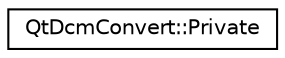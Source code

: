 digraph "Graphical Class Hierarchy"
{
  edge [fontname="Helvetica",fontsize="10",labelfontname="Helvetica",labelfontsize="10"];
  node [fontname="Helvetica",fontsize="10",shape=record];
  rankdir="LR";
  Node1 [label="QtDcmConvert::Private",height=0.2,width=0.4,color="black", fillcolor="white", style="filled",URL="$classQtDcmConvert_1_1Private.html"];
}
